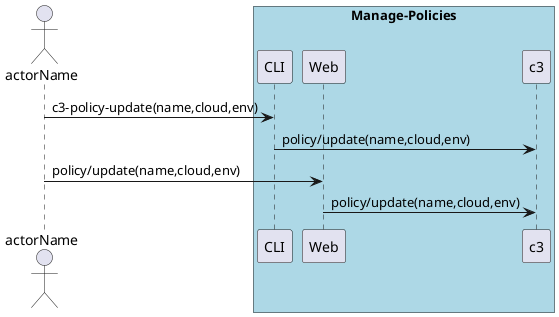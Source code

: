 @startuml
Actor "actorName" as A

box "Manage-Policies" #lightblue
participant CLI as CLI
participant Web as Web
participant "c3" as S
A -> CLI : c3-policy-update(name,cloud,env)
CLI -> S : policy/update(name,cloud,env)
A -> Web : policy/update(name,cloud,env)
Web -> S : policy/update(name,cloud,env)
end box

@enduml
